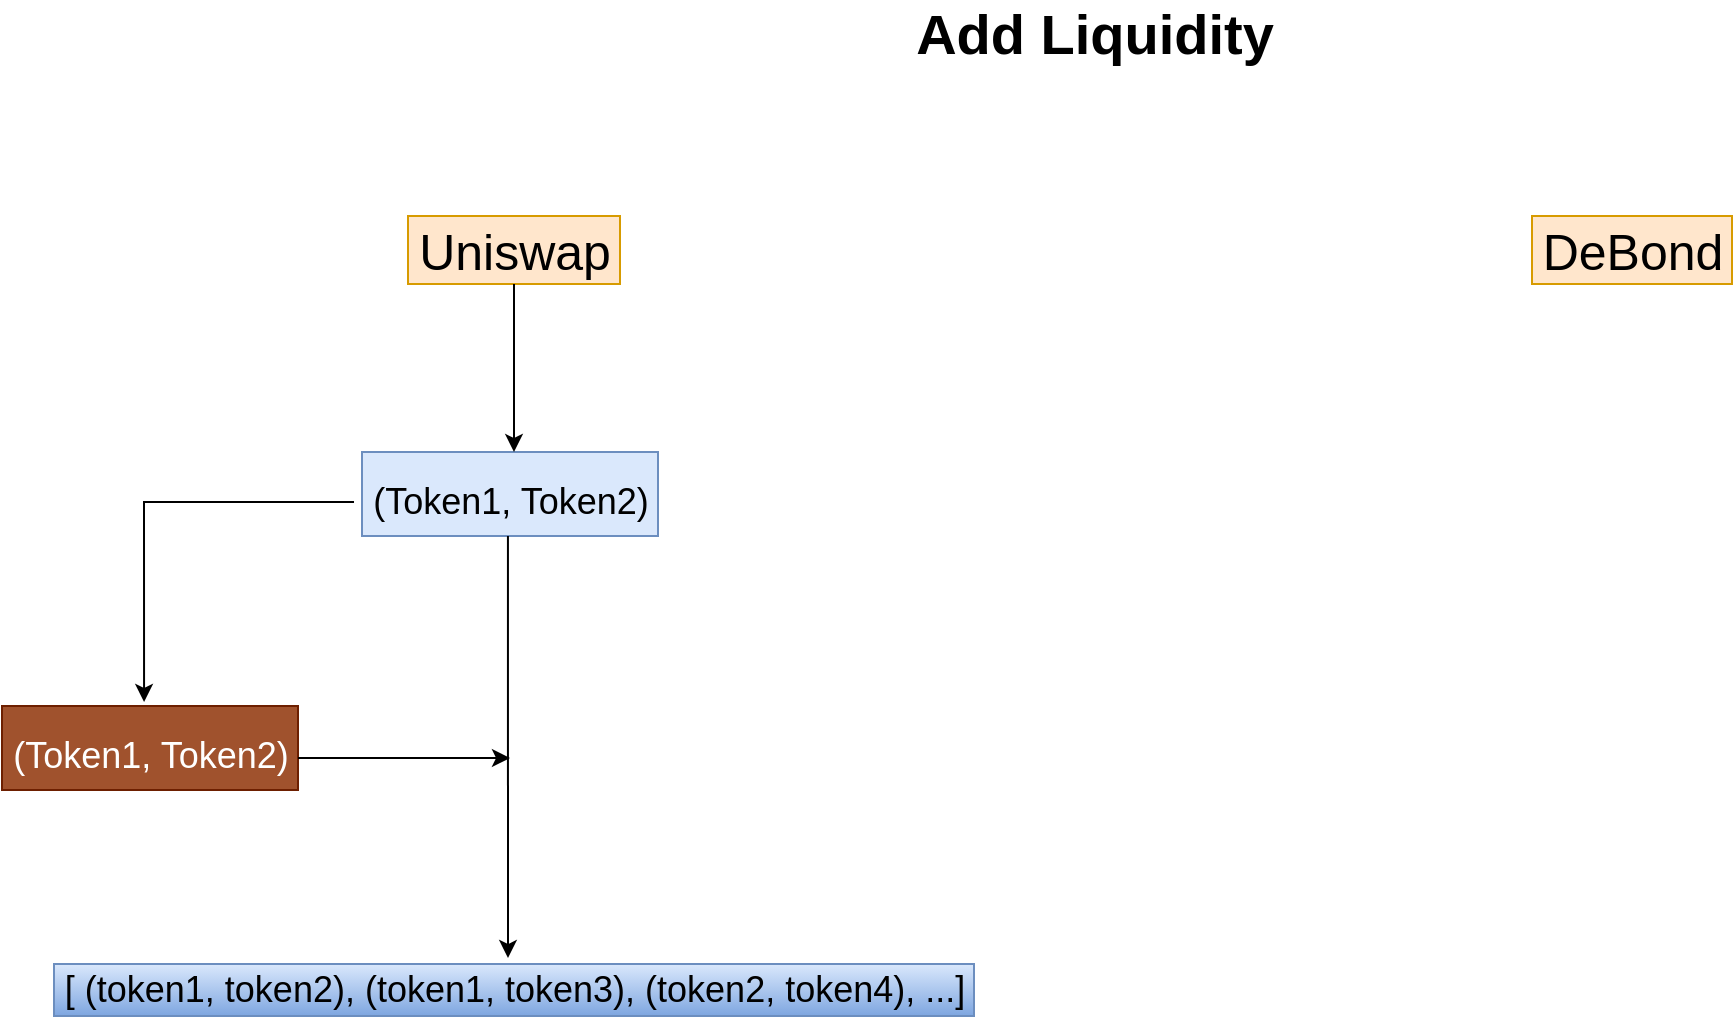 <mxfile version="16.6.4" type="github">
  <diagram id="2oeUySleaV4vJK9pJLwO" name="Page-1">
    <mxGraphModel dx="1420" dy="805" grid="0" gridSize="10" guides="1" tooltips="1" connect="1" arrows="1" fold="1" page="1" pageScale="1" pageWidth="1169" pageHeight="827" math="0" shadow="0">
      <root>
        <mxCell id="0" />
        <mxCell id="1" parent="0" />
        <mxCell id="Drk82KQ6Ul8CciXEeTbn-1" value="&lt;font style=&quot;font-size: 28px&quot;&gt;Add Liquidity&lt;/font&gt;" style="text;html=1;resizable=0;autosize=1;align=center;verticalAlign=middle;points=[];fillColor=none;strokeColor=none;rounded=0;fontStyle=1" parent="1" vertex="1">
          <mxGeometry x="490" y="39" width="189" height="24" as="geometry" />
        </mxCell>
        <mxCell id="KYhHVB4WSsh-iQpejZ-_-1" value="Uniswap" style="text;html=1;resizable=0;autosize=1;align=center;verticalAlign=middle;points=[];rounded=0;fontSize=25;fillColor=#ffe6cc;strokeColor=#d79b00;" vertex="1" parent="1">
          <mxGeometry x="242" y="142" width="106" height="34" as="geometry" />
        </mxCell>
        <mxCell id="KYhHVB4WSsh-iQpejZ-_-2" value="DeBond" style="text;html=1;resizable=0;autosize=1;align=center;verticalAlign=middle;points=[];fillColor=#ffe6cc;strokeColor=#d79b00;rounded=0;fontSize=25;" vertex="1" parent="1">
          <mxGeometry x="804" y="142" width="100" height="34" as="geometry" />
        </mxCell>
        <mxCell id="KYhHVB4WSsh-iQpejZ-_-3" value="&lt;font style=&quot;font-size: 18px&quot;&gt;(Token1, Token2)&lt;/font&gt;" style="text;html=1;resizable=0;autosize=1;align=center;verticalAlign=middle;points=[];fillColor=#dae8fc;strokeColor=#6c8ebf;rounded=0;fontSize=28;" vertex="1" parent="1">
          <mxGeometry x="219" y="260" width="148" height="42" as="geometry" />
        </mxCell>
        <mxCell id="KYhHVB4WSsh-iQpejZ-_-4" value="&lt;font style=&quot;font-size: 18px&quot;&gt;(Token1, Token2)&lt;/font&gt;" style="text;html=1;resizable=0;autosize=1;align=center;verticalAlign=middle;points=[];fillColor=#a0522d;strokeColor=#6D1F00;rounded=0;fontSize=28;fontColor=#ffffff;" vertex="1" parent="1">
          <mxGeometry x="39" y="387" width="148" height="42" as="geometry" />
        </mxCell>
        <mxCell id="KYhHVB4WSsh-iQpejZ-_-5" value="[ (token1, token2), (token1, token3), (token2, token4), ...]" style="text;html=1;resizable=0;autosize=1;align=center;verticalAlign=middle;points=[];fillColor=#dae8fc;strokeColor=#6c8ebf;rounded=0;fontSize=18;gradientColor=#7ea6e0;" vertex="1" parent="1">
          <mxGeometry x="65" y="516" width="460" height="26" as="geometry" />
        </mxCell>
        <mxCell id="KYhHVB4WSsh-iQpejZ-_-7" value="" style="edgeStyle=elbowEdgeStyle;elbow=vertical;endArrow=classic;html=1;rounded=0;fontSize=18;" edge="1" parent="1" source="KYhHVB4WSsh-iQpejZ-_-1" target="KYhHVB4WSsh-iQpejZ-_-3">
          <mxGeometry width="50" height="50" relative="1" as="geometry">
            <mxPoint x="211.5" y="185" as="sourcePoint" />
            <mxPoint x="14.5" y="199" as="targetPoint" />
            <Array as="points">
              <mxPoint x="295" y="255" />
            </Array>
          </mxGeometry>
        </mxCell>
        <mxCell id="KYhHVB4WSsh-iQpejZ-_-8" value="" style="edgeStyle=segmentEdgeStyle;endArrow=classic;html=1;rounded=0;fontSize=18;exitX=-0.027;exitY=0.595;exitDx=0;exitDy=0;exitPerimeter=0;entryX=0.48;entryY=-0.048;entryDx=0;entryDy=0;entryPerimeter=0;" edge="1" parent="1" source="KYhHVB4WSsh-iQpejZ-_-3" target="KYhHVB4WSsh-iQpejZ-_-4">
          <mxGeometry width="50" height="50" relative="1" as="geometry">
            <mxPoint x="79" y="288" as="sourcePoint" />
            <mxPoint x="111" y="372" as="targetPoint" />
          </mxGeometry>
        </mxCell>
        <mxCell id="KYhHVB4WSsh-iQpejZ-_-9" value="" style="edgeStyle=segmentEdgeStyle;endArrow=classic;html=1;rounded=0;fontSize=18;exitX=0.493;exitY=1;exitDx=0;exitDy=0;exitPerimeter=0;" edge="1" parent="1" source="KYhHVB4WSsh-iQpejZ-_-3">
          <mxGeometry width="50" height="50" relative="1" as="geometry">
            <mxPoint x="556" y="425" as="sourcePoint" />
            <mxPoint x="292" y="513" as="targetPoint" />
            <Array as="points" />
          </mxGeometry>
        </mxCell>
        <mxCell id="KYhHVB4WSsh-iQpejZ-_-16" value="" style="edgeStyle=elbowEdgeStyle;elbow=horizontal;endArrow=classic;html=1;rounded=0;fontSize=18;" edge="1" parent="1">
          <mxGeometry width="50" height="50" relative="1" as="geometry">
            <mxPoint x="187" y="413" as="sourcePoint" />
            <mxPoint x="293" y="413" as="targetPoint" />
          </mxGeometry>
        </mxCell>
      </root>
    </mxGraphModel>
  </diagram>
</mxfile>
